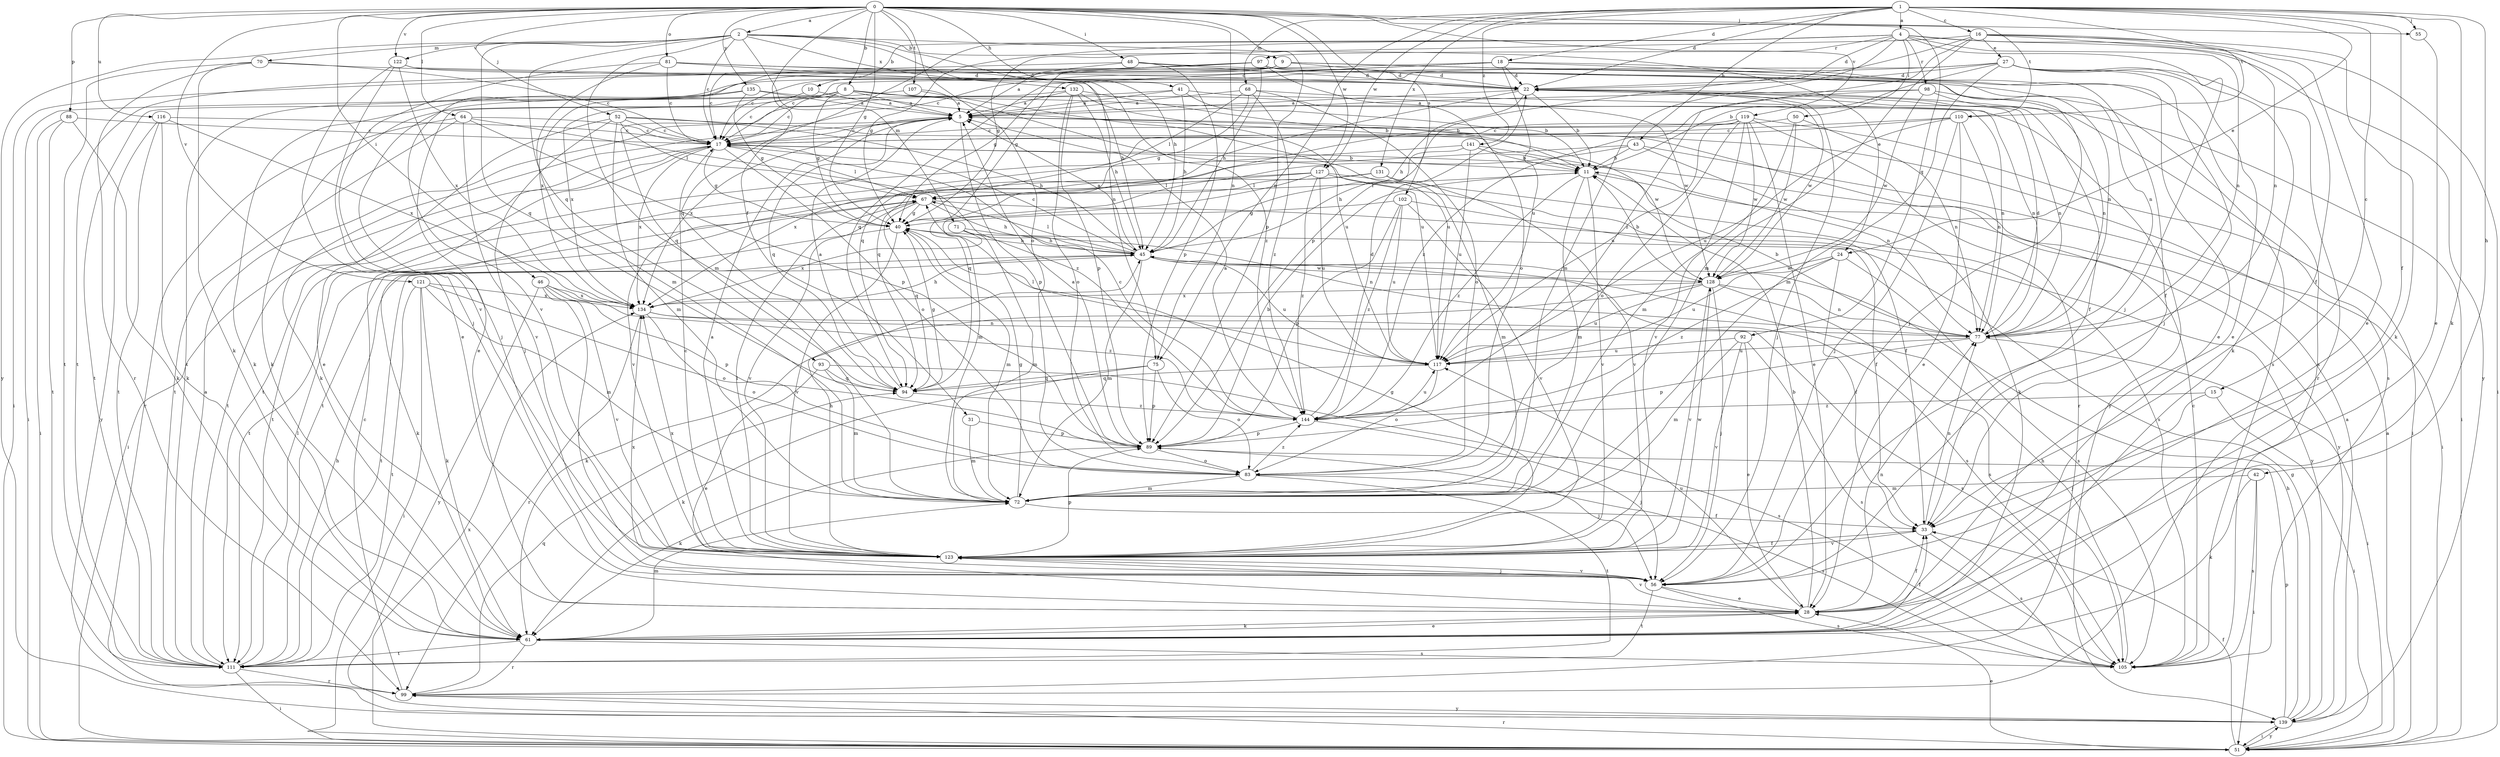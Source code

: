 strict digraph  {
0;
1;
2;
4;
5;
8;
9;
10;
11;
15;
16;
17;
18;
22;
24;
27;
28;
31;
33;
40;
41;
42;
43;
45;
46;
48;
50;
51;
52;
55;
56;
61;
64;
67;
68;
70;
71;
72;
75;
77;
81;
83;
88;
89;
92;
93;
94;
97;
98;
99;
102;
105;
107;
110;
111;
116;
117;
119;
121;
122;
123;
127;
128;
131;
132;
134;
135;
139;
141;
144;
0 -> 2  [label=a];
0 -> 8  [label=b];
0 -> 31  [label=f];
0 -> 40  [label=g];
0 -> 41  [label=h];
0 -> 46  [label=i];
0 -> 48  [label=i];
0 -> 52  [label=j];
0 -> 55  [label=j];
0 -> 64  [label=l];
0 -> 75  [label=n];
0 -> 81  [label=o];
0 -> 83  [label=o];
0 -> 88  [label=p];
0 -> 89  [label=p];
0 -> 92  [label=q];
0 -> 102  [label=s];
0 -> 107  [label=t];
0 -> 110  [label=t];
0 -> 116  [label=u];
0 -> 119  [label=v];
0 -> 121  [label=v];
0 -> 122  [label=v];
0 -> 127  [label=w];
0 -> 135  [label=y];
1 -> 4  [label=a];
1 -> 15  [label=c];
1 -> 16  [label=c];
1 -> 18  [label=d];
1 -> 22  [label=d];
1 -> 24  [label=e];
1 -> 33  [label=f];
1 -> 42  [label=h];
1 -> 43  [label=h];
1 -> 55  [label=j];
1 -> 61  [label=k];
1 -> 68  [label=m];
1 -> 75  [label=n];
1 -> 110  [label=t];
1 -> 127  [label=w];
1 -> 131  [label=x];
1 -> 141  [label=z];
2 -> 9  [label=b];
2 -> 17  [label=c];
2 -> 24  [label=e];
2 -> 45  [label=h];
2 -> 70  [label=m];
2 -> 71  [label=m];
2 -> 72  [label=m];
2 -> 75  [label=n];
2 -> 93  [label=q];
2 -> 94  [label=q];
2 -> 122  [label=v];
2 -> 132  [label=x];
2 -> 139  [label=y];
4 -> 10  [label=b];
4 -> 22  [label=d];
4 -> 40  [label=g];
4 -> 50  [label=i];
4 -> 51  [label=i];
4 -> 56  [label=j];
4 -> 72  [label=m];
4 -> 77  [label=n];
4 -> 94  [label=q];
4 -> 97  [label=r];
4 -> 98  [label=r];
4 -> 139  [label=y];
5 -> 17  [label=c];
5 -> 61  [label=k];
5 -> 89  [label=p];
5 -> 94  [label=q];
5 -> 134  [label=x];
8 -> 5  [label=a];
8 -> 17  [label=c];
8 -> 40  [label=g];
8 -> 51  [label=i];
8 -> 56  [label=j];
8 -> 77  [label=n];
8 -> 117  [label=u];
8 -> 134  [label=x];
8 -> 139  [label=y];
9 -> 22  [label=d];
9 -> 40  [label=g];
9 -> 51  [label=i];
9 -> 77  [label=n];
9 -> 105  [label=s];
9 -> 123  [label=v];
10 -> 5  [label=a];
10 -> 17  [label=c];
11 -> 67  [label=l];
11 -> 72  [label=m];
11 -> 123  [label=v];
11 -> 139  [label=y];
11 -> 144  [label=z];
15 -> 51  [label=i];
15 -> 56  [label=j];
15 -> 144  [label=z];
16 -> 27  [label=e];
16 -> 28  [label=e];
16 -> 33  [label=f];
16 -> 40  [label=g];
16 -> 61  [label=k];
16 -> 72  [label=m];
16 -> 77  [label=n];
16 -> 89  [label=p];
16 -> 144  [label=z];
17 -> 11  [label=b];
17 -> 40  [label=g];
17 -> 51  [label=i];
17 -> 67  [label=l];
17 -> 83  [label=o];
17 -> 111  [label=t];
17 -> 134  [label=x];
18 -> 17  [label=c];
18 -> 22  [label=d];
18 -> 28  [label=e];
18 -> 33  [label=f];
18 -> 94  [label=q];
18 -> 111  [label=t];
18 -> 117  [label=u];
22 -> 5  [label=a];
22 -> 11  [label=b];
22 -> 33  [label=f];
22 -> 45  [label=h];
22 -> 51  [label=i];
22 -> 56  [label=j];
22 -> 77  [label=n];
22 -> 94  [label=q];
22 -> 128  [label=w];
24 -> 33  [label=f];
24 -> 105  [label=s];
24 -> 117  [label=u];
24 -> 128  [label=w];
24 -> 144  [label=z];
27 -> 11  [label=b];
27 -> 17  [label=c];
27 -> 22  [label=d];
27 -> 28  [label=e];
27 -> 40  [label=g];
27 -> 56  [label=j];
27 -> 61  [label=k];
27 -> 72  [label=m];
27 -> 99  [label=r];
28 -> 11  [label=b];
28 -> 33  [label=f];
28 -> 61  [label=k];
28 -> 77  [label=n];
28 -> 117  [label=u];
28 -> 123  [label=v];
31 -> 72  [label=m];
31 -> 89  [label=p];
33 -> 77  [label=n];
33 -> 105  [label=s];
33 -> 123  [label=v];
40 -> 45  [label=h];
40 -> 61  [label=k];
40 -> 72  [label=m];
40 -> 123  [label=v];
41 -> 5  [label=a];
41 -> 11  [label=b];
41 -> 45  [label=h];
41 -> 94  [label=q];
41 -> 128  [label=w];
42 -> 51  [label=i];
42 -> 61  [label=k];
42 -> 72  [label=m];
42 -> 105  [label=s];
43 -> 11  [label=b];
43 -> 51  [label=i];
43 -> 61  [label=k];
43 -> 94  [label=q];
43 -> 134  [label=x];
45 -> 5  [label=a];
45 -> 17  [label=c];
45 -> 67  [label=l];
45 -> 72  [label=m];
45 -> 105  [label=s];
45 -> 111  [label=t];
45 -> 117  [label=u];
45 -> 128  [label=w];
46 -> 56  [label=j];
46 -> 89  [label=p];
46 -> 123  [label=v];
46 -> 134  [label=x];
46 -> 139  [label=y];
46 -> 144  [label=z];
48 -> 5  [label=a];
48 -> 17  [label=c];
48 -> 22  [label=d];
48 -> 77  [label=n];
48 -> 89  [label=p];
50 -> 17  [label=c];
50 -> 72  [label=m];
50 -> 77  [label=n];
50 -> 128  [label=w];
51 -> 5  [label=a];
51 -> 28  [label=e];
51 -> 33  [label=f];
51 -> 99  [label=r];
51 -> 134  [label=x];
51 -> 139  [label=y];
52 -> 17  [label=c];
52 -> 28  [label=e];
52 -> 45  [label=h];
52 -> 56  [label=j];
52 -> 67  [label=l];
52 -> 72  [label=m];
52 -> 128  [label=w];
55 -> 28  [label=e];
56 -> 28  [label=e];
56 -> 105  [label=s];
56 -> 111  [label=t];
56 -> 123  [label=v];
56 -> 134  [label=x];
61 -> 28  [label=e];
61 -> 33  [label=f];
61 -> 72  [label=m];
61 -> 99  [label=r];
61 -> 105  [label=s];
61 -> 111  [label=t];
64 -> 17  [label=c];
64 -> 89  [label=p];
64 -> 99  [label=r];
64 -> 111  [label=t];
64 -> 123  [label=v];
64 -> 144  [label=z];
67 -> 40  [label=g];
67 -> 45  [label=h];
67 -> 94  [label=q];
67 -> 111  [label=t];
67 -> 123  [label=v];
67 -> 139  [label=y];
68 -> 5  [label=a];
68 -> 40  [label=g];
68 -> 67  [label=l];
68 -> 77  [label=n];
68 -> 83  [label=o];
68 -> 144  [label=z];
70 -> 17  [label=c];
70 -> 22  [label=d];
70 -> 61  [label=k];
70 -> 99  [label=r];
70 -> 111  [label=t];
71 -> 45  [label=h];
71 -> 72  [label=m];
71 -> 77  [label=n];
71 -> 134  [label=x];
72 -> 33  [label=f];
72 -> 40  [label=g];
75 -> 61  [label=k];
75 -> 83  [label=o];
75 -> 89  [label=p];
75 -> 94  [label=q];
77 -> 11  [label=b];
77 -> 22  [label=d];
77 -> 51  [label=i];
77 -> 89  [label=p];
77 -> 117  [label=u];
81 -> 17  [label=c];
81 -> 22  [label=d];
81 -> 72  [label=m];
81 -> 105  [label=s];
81 -> 123  [label=v];
81 -> 144  [label=z];
83 -> 72  [label=m];
83 -> 105  [label=s];
83 -> 111  [label=t];
83 -> 144  [label=z];
88 -> 17  [label=c];
88 -> 51  [label=i];
88 -> 61  [label=k];
88 -> 111  [label=t];
89 -> 5  [label=a];
89 -> 11  [label=b];
89 -> 56  [label=j];
89 -> 61  [label=k];
89 -> 83  [label=o];
92 -> 28  [label=e];
92 -> 72  [label=m];
92 -> 105  [label=s];
92 -> 117  [label=u];
92 -> 123  [label=v];
93 -> 28  [label=e];
93 -> 72  [label=m];
93 -> 94  [label=q];
93 -> 105  [label=s];
94 -> 5  [label=a];
94 -> 40  [label=g];
94 -> 144  [label=z];
97 -> 17  [label=c];
97 -> 22  [label=d];
97 -> 45  [label=h];
97 -> 56  [label=j];
97 -> 83  [label=o];
97 -> 111  [label=t];
97 -> 134  [label=x];
98 -> 5  [label=a];
98 -> 77  [label=n];
98 -> 105  [label=s];
98 -> 128  [label=w];
98 -> 144  [label=z];
99 -> 17  [label=c];
99 -> 94  [label=q];
99 -> 139  [label=y];
102 -> 33  [label=f];
102 -> 40  [label=g];
102 -> 89  [label=p];
102 -> 117  [label=u];
102 -> 123  [label=v];
102 -> 144  [label=z];
105 -> 17  [label=c];
105 -> 45  [label=h];
107 -> 5  [label=a];
107 -> 61  [label=k];
107 -> 117  [label=u];
110 -> 17  [label=c];
110 -> 28  [label=e];
110 -> 56  [label=j];
110 -> 77  [label=n];
110 -> 111  [label=t];
110 -> 117  [label=u];
111 -> 5  [label=a];
111 -> 45  [label=h];
111 -> 51  [label=i];
111 -> 67  [label=l];
111 -> 99  [label=r];
116 -> 17  [label=c];
116 -> 61  [label=k];
116 -> 111  [label=t];
116 -> 134  [label=x];
116 -> 139  [label=y];
117 -> 67  [label=l];
117 -> 83  [label=o];
117 -> 94  [label=q];
119 -> 17  [label=c];
119 -> 28  [label=e];
119 -> 51  [label=i];
119 -> 83  [label=o];
119 -> 94  [label=q];
119 -> 99  [label=r];
119 -> 117  [label=u];
119 -> 123  [label=v];
119 -> 128  [label=w];
121 -> 51  [label=i];
121 -> 61  [label=k];
121 -> 72  [label=m];
121 -> 83  [label=o];
121 -> 111  [label=t];
121 -> 134  [label=x];
122 -> 22  [label=d];
122 -> 28  [label=e];
122 -> 45  [label=h];
122 -> 56  [label=j];
122 -> 134  [label=x];
123 -> 5  [label=a];
123 -> 17  [label=c];
123 -> 33  [label=f];
123 -> 40  [label=g];
123 -> 45  [label=h];
123 -> 56  [label=j];
123 -> 67  [label=l];
123 -> 89  [label=p];
123 -> 128  [label=w];
123 -> 134  [label=x];
127 -> 33  [label=f];
127 -> 67  [label=l];
127 -> 72  [label=m];
127 -> 105  [label=s];
127 -> 117  [label=u];
127 -> 123  [label=v];
127 -> 144  [label=z];
128 -> 11  [label=b];
128 -> 56  [label=j];
128 -> 61  [label=k];
128 -> 77  [label=n];
128 -> 105  [label=s];
128 -> 117  [label=u];
128 -> 123  [label=v];
128 -> 134  [label=x];
131 -> 67  [label=l];
131 -> 72  [label=m];
131 -> 111  [label=t];
131 -> 123  [label=v];
132 -> 5  [label=a];
132 -> 11  [label=b];
132 -> 28  [label=e];
132 -> 45  [label=h];
132 -> 83  [label=o];
132 -> 89  [label=p];
132 -> 117  [label=u];
134 -> 45  [label=h];
134 -> 77  [label=n];
134 -> 83  [label=o];
134 -> 99  [label=r];
134 -> 105  [label=s];
135 -> 5  [label=a];
135 -> 11  [label=b];
135 -> 40  [label=g];
135 -> 61  [label=k];
135 -> 111  [label=t];
139 -> 5  [label=a];
139 -> 40  [label=g];
139 -> 45  [label=h];
139 -> 51  [label=i];
139 -> 89  [label=p];
141 -> 11  [label=b];
141 -> 45  [label=h];
141 -> 77  [label=n];
141 -> 111  [label=t];
141 -> 117  [label=u];
144 -> 5  [label=a];
144 -> 17  [label=c];
144 -> 22  [label=d];
144 -> 56  [label=j];
144 -> 89  [label=p];
144 -> 117  [label=u];
}
